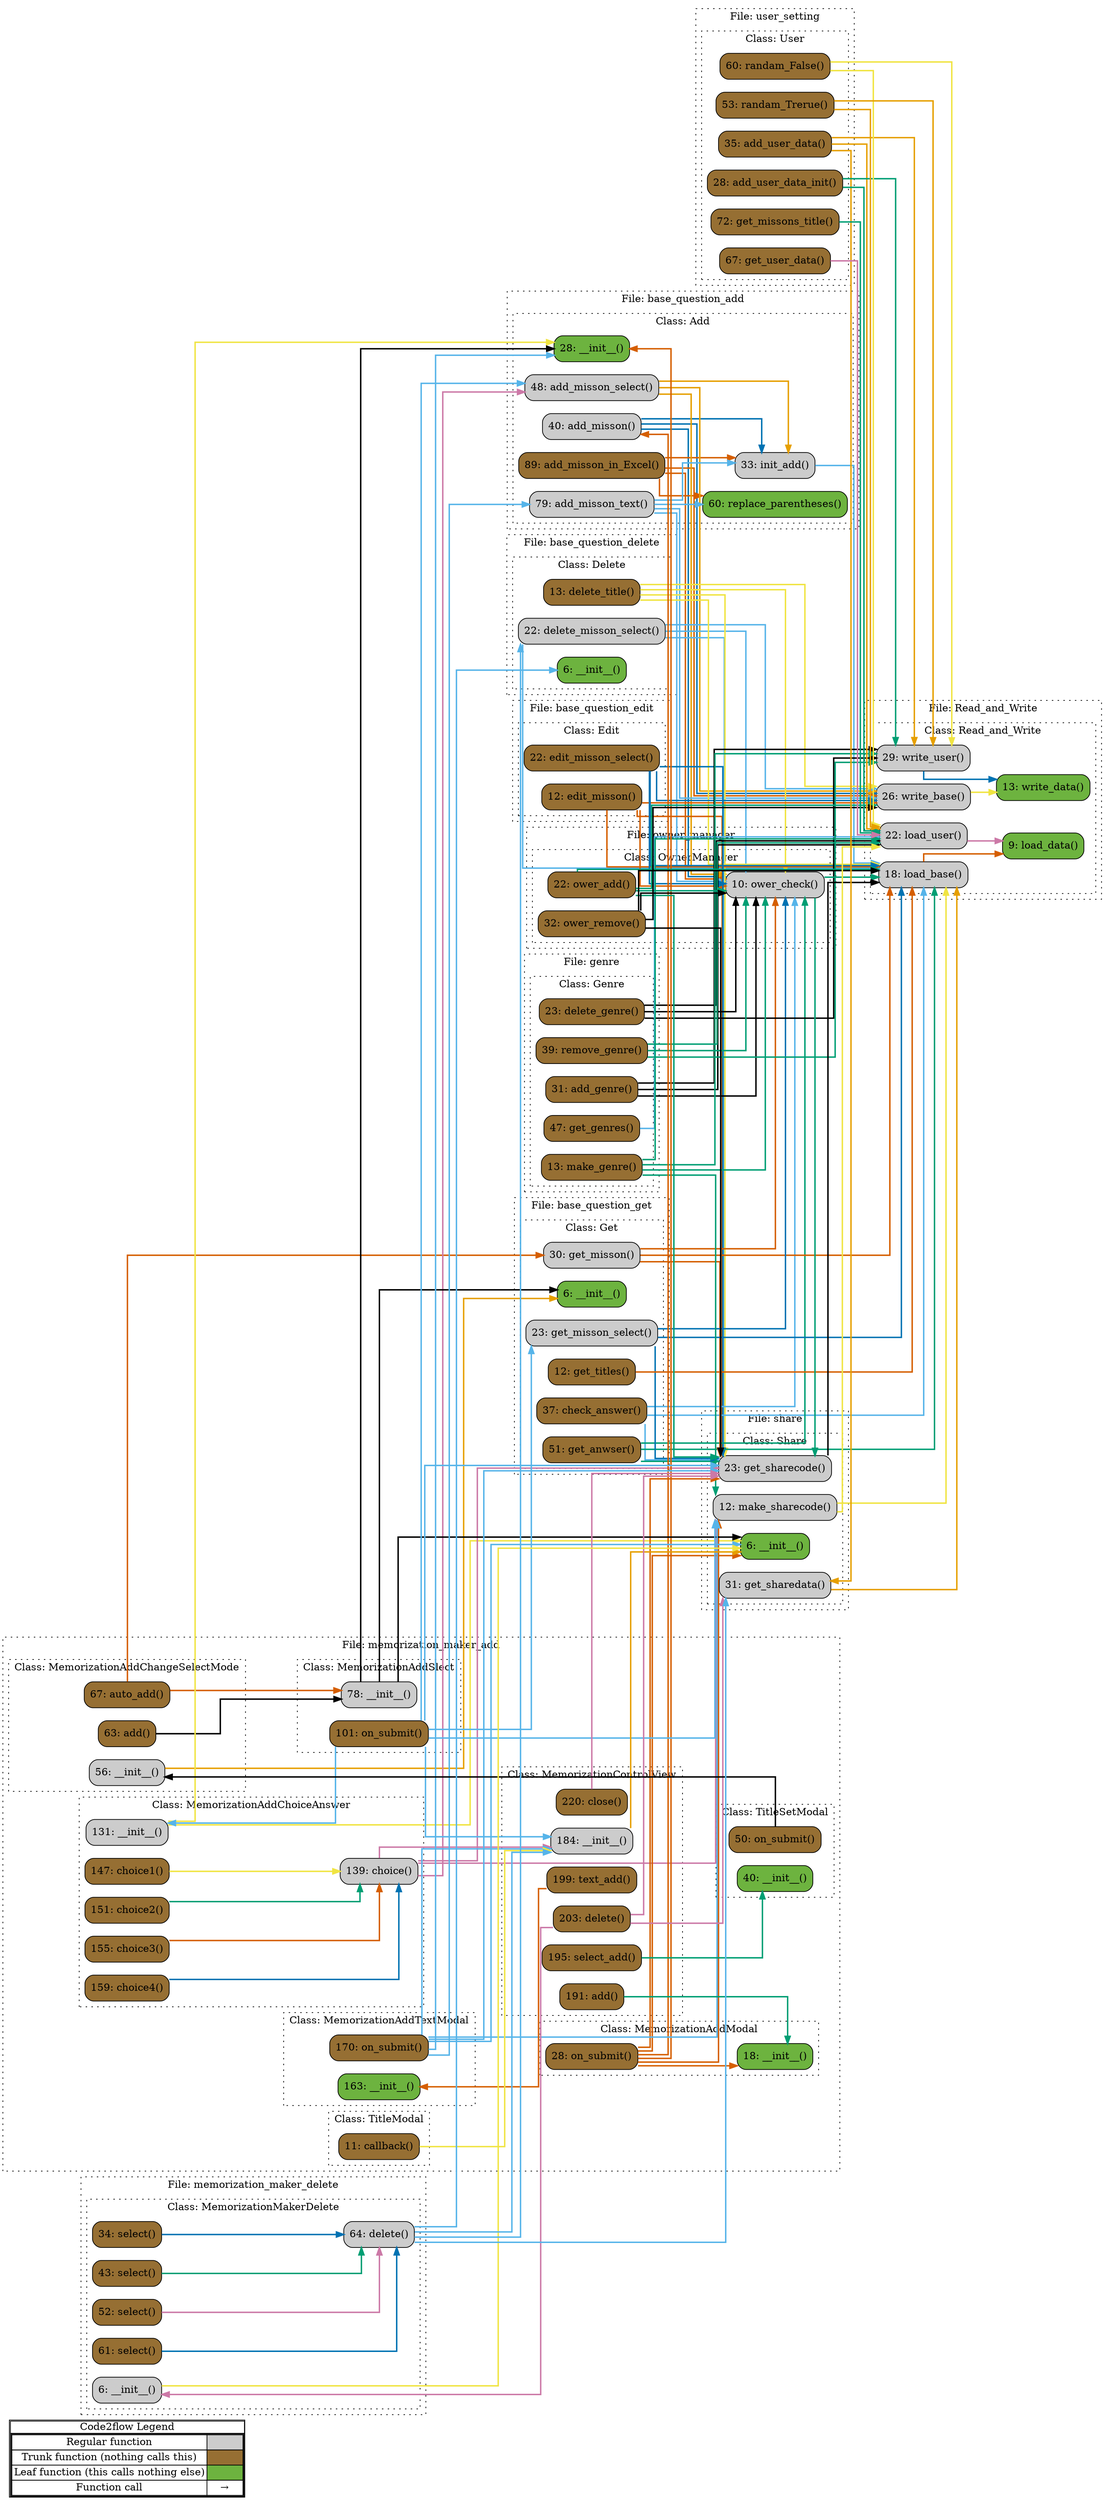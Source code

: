 digraph G {
concentrate=true;
splines="ortho";
rankdir="LR";
subgraph legend{
    rank = min;
    label = "legend";
    Legend [shape=none, margin=0, label = <
        <table cellspacing="0" cellpadding="0" border="1"><tr><td>Code2flow Legend</td></tr><tr><td>
        <table cellspacing="0">
        <tr><td>Regular function</td><td width="50px" bgcolor='#cccccc'></td></tr>
        <tr><td>Trunk function (nothing calls this)</td><td bgcolor='#966F33'></td></tr>
        <tr><td>Leaf function (this calls nothing else)</td><td bgcolor='#6db33f'></td></tr>
        <tr><td>Function call</td><td><font color='black'>&#8594;</font></td></tr>
        </table></td></tr></table>
        >];
}node_cc5aca1e [label="18: load_base()" name="Read_and_Write::Read_and_Write.load_base" shape="rect" style="rounded,filled" fillcolor="#cccccc" ];
node_281f7c7c [label="9: load_data()" name="Read_and_Write::Read_and_Write.load_data" shape="rect" style="rounded,filled" fillcolor="#6db33f" ];
node_c9b97107 [label="22: load_user()" name="Read_and_Write::Read_and_Write.load_user" shape="rect" style="rounded,filled" fillcolor="#cccccc" ];
node_9fb1fec4 [label="26: write_base()" name="Read_and_Write::Read_and_Write.write_base" shape="rect" style="rounded,filled" fillcolor="#cccccc" ];
node_cbc9a3f1 [label="13: write_data()" name="Read_and_Write::Read_and_Write.write_data" shape="rect" style="rounded,filled" fillcolor="#6db33f" ];
node_afbbb76d [label="29: write_user()" name="Read_and_Write::Read_and_Write.write_user" shape="rect" style="rounded,filled" fillcolor="#cccccc" ];
node_d81aa381 [label="28: __init__()" name="base_question_add::Add.__init__" shape="rect" style="rounded,filled" fillcolor="#6db33f" ];
node_df0c6d15 [label="40: add_misson()" name="base_question_add::Add.add_misson" shape="rect" style="rounded,filled" fillcolor="#cccccc" ];
node_56060dc6 [label="89: add_misson_in_Excel()" name="base_question_add::Add.add_misson_in_Excel" shape="rect" style="rounded,filled" fillcolor="#966F33" ];
node_023d1eb9 [label="48: add_misson_select()" name="base_question_add::Add.add_misson_select" shape="rect" style="rounded,filled" fillcolor="#cccccc" ];
node_20e0ecaa [label="79: add_misson_text()" name="base_question_add::Add.add_misson_text" shape="rect" style="rounded,filled" fillcolor="#cccccc" ];
node_26295d72 [label="33: init_add()" name="base_question_add::Add.init_add" shape="rect" style="rounded,filled" fillcolor="#cccccc" ];
node_a51df772 [label="60: replace_parentheses()" name="base_question_add::Add.replace_parentheses" shape="rect" style="rounded,filled" fillcolor="#6db33f" ];
node_a6670637 [label="6: __init__()" name="base_question_delete::Delete.__init__" shape="rect" style="rounded,filled" fillcolor="#6db33f" ];
node_ebf9bfca [label="22: delete_misson_select()" name="base_question_delete::Delete.delete_misson_select" shape="rect" style="rounded,filled" fillcolor="#cccccc" ];
node_9ed71904 [label="13: delete_title()" name="base_question_delete::Delete.delete_title" shape="rect" style="rounded,filled" fillcolor="#966F33" ];
node_98587f0e [label="12: edit_misson()" name="base_question_edit::Edit.edit_misson" shape="rect" style="rounded,filled" fillcolor="#966F33" ];
node_54d49c2d [label="22: edit_misson_select()" name="base_question_edit::Edit.edit_misson_select" shape="rect" style="rounded,filled" fillcolor="#966F33" ];
node_60fd200a [label="6: __init__()" name="base_question_get::Get.__init__" shape="rect" style="rounded,filled" fillcolor="#6db33f" ];
node_05b75022 [label="37: check_answer()" name="base_question_get::Get.check_answer" shape="rect" style="rounded,filled" fillcolor="#966F33" ];
node_f9b40dc3 [label="51: get_anwser()" name="base_question_get::Get.get_anwser" shape="rect" style="rounded,filled" fillcolor="#966F33" ];
node_4dc6c8ee [label="30: get_misson()" name="base_question_get::Get.get_misson" shape="rect" style="rounded,filled" fillcolor="#cccccc" ];
node_736b9d6d [label="23: get_misson_select()" name="base_question_get::Get.get_misson_select" shape="rect" style="rounded,filled" fillcolor="#cccccc" ];
node_c49b24f6 [label="12: get_titles()" name="base_question_get::Get.get_titles" shape="rect" style="rounded,filled" fillcolor="#966F33" ];
node_d7d123e8 [label="31: add_genre()" name="genre::Genre.add_genre" shape="rect" style="rounded,filled" fillcolor="#966F33" ];
node_9bc4a478 [label="23: delete_genre()" name="genre::Genre.delete_genre" shape="rect" style="rounded,filled" fillcolor="#966F33" ];
node_cedbee9a [label="47: get_genres()" name="genre::Genre.get_genres" shape="rect" style="rounded,filled" fillcolor="#966F33" ];
node_2914cddb [label="13: make_genre()" name="genre::Genre.make_genre" shape="rect" style="rounded,filled" fillcolor="#966F33" ];
node_9966410b [label="39: remove_genre()" name="genre::Genre.remove_genre" shape="rect" style="rounded,filled" fillcolor="#966F33" ];
node_097a5cf9 [label="56: __init__()" name="memorization_maker_add::MemorizationAddChangeSelectMode.__init__" shape="rect" style="rounded,filled" fillcolor="#cccccc" ];
node_416f7908 [label="63: add()" name="memorization_maker_add::MemorizationAddChangeSelectMode.add" shape="rect" style="rounded,filled" fillcolor="#966F33" ];
node_9bdb0846 [label="67: auto_add()" name="memorization_maker_add::MemorizationAddChangeSelectMode.auto_add" shape="rect" style="rounded,filled" fillcolor="#966F33" ];
node_5c79d4ec [label="131: __init__()" name="memorization_maker_add::MemorizationAddChoiceAnswer.__init__" shape="rect" style="rounded,filled" fillcolor="#cccccc" ];
node_635cbf57 [label="139: choice()" name="memorization_maker_add::MemorizationAddChoiceAnswer.choice" shape="rect" style="rounded,filled" fillcolor="#cccccc" ];
node_bd13f844 [label="147: choice1()" name="memorization_maker_add::MemorizationAddChoiceAnswer.choice1" shape="rect" style="rounded,filled" fillcolor="#966F33" ];
node_21bc49fb [label="151: choice2()" name="memorization_maker_add::MemorizationAddChoiceAnswer.choice2" shape="rect" style="rounded,filled" fillcolor="#966F33" ];
node_139b85fe [label="155: choice3()" name="memorization_maker_add::MemorizationAddChoiceAnswer.choice3" shape="rect" style="rounded,filled" fillcolor="#966F33" ];
node_02c06885 [label="159: choice4()" name="memorization_maker_add::MemorizationAddChoiceAnswer.choice4" shape="rect" style="rounded,filled" fillcolor="#966F33" ];
node_7fbb40a5 [label="18: __init__()" name="memorization_maker_add::MemorizationAddModal.__init__" shape="rect" style="rounded,filled" fillcolor="#6db33f" ];
node_fa7ff75e [label="28: on_submit()" name="memorization_maker_add::MemorizationAddModal.on_submit" shape="rect" style="rounded,filled" fillcolor="#966F33" ];
node_39890100 [label="78: __init__()" name="memorization_maker_add::MemorizationAddSlect.__init__" shape="rect" style="rounded,filled" fillcolor="#cccccc" ];
node_559c2832 [label="101: on_submit()" name="memorization_maker_add::MemorizationAddSlect.on_submit" shape="rect" style="rounded,filled" fillcolor="#966F33" ];
node_d07d101f [label="163: __init__()" name="memorization_maker_add::MemorizationAddTextModal.__init__" shape="rect" style="rounded,filled" fillcolor="#6db33f" ];
node_f37d3e02 [label="170: on_submit()" name="memorization_maker_add::MemorizationAddTextModal.on_submit" shape="rect" style="rounded,filled" fillcolor="#966F33" ];
node_bea79f79 [label="184: __init__()" name="memorization_maker_add::MemorizationControlView.__init__" shape="rect" style="rounded,filled" fillcolor="#cccccc" ];
node_3716e93b [label="191: add()" name="memorization_maker_add::MemorizationControlView.add" shape="rect" style="rounded,filled" fillcolor="#966F33" ];
node_e588ece7 [label="220: close()" name="memorization_maker_add::MemorizationControlView.close" shape="rect" style="rounded,filled" fillcolor="#966F33" ];
node_7e3c7e97 [label="203: delete()" name="memorization_maker_add::MemorizationControlView.delete" shape="rect" style="rounded,filled" fillcolor="#966F33" ];
node_820b3673 [label="195: select_add()" name="memorization_maker_add::MemorizationControlView.select_add" shape="rect" style="rounded,filled" fillcolor="#966F33" ];
node_8b120066 [label="199: text_add()" name="memorization_maker_add::MemorizationControlView.text_add" shape="rect" style="rounded,filled" fillcolor="#966F33" ];
node_37800394 [label="11: callback()" name="memorization_maker_add::TitleModal.callback" shape="rect" style="rounded,filled" fillcolor="#966F33" ];
node_d2ad704e [label="40: __init__()" name="memorization_maker_add::TitleSetModal.__init__" shape="rect" style="rounded,filled" fillcolor="#6db33f" ];
node_4262d3a0 [label="50: on_submit()" name="memorization_maker_add::TitleSetModal.on_submit" shape="rect" style="rounded,filled" fillcolor="#966F33" ];
node_0f6e66c4 [label="6: __init__()" name="memorization_maker_delete::MemorizationMakerDelete.__init__" shape="rect" style="rounded,filled" fillcolor="#cccccc" ];
node_cc3d0f0a [label="64: delete()" name="memorization_maker_delete::MemorizationMakerDelete.delete" shape="rect" style="rounded,filled" fillcolor="#cccccc" ];
node_adaa862d [label="34: select()" name="memorization_maker_delete::MemorizationMakerDelete.select" shape="rect" style="rounded,filled" fillcolor="#966F33" ];
node_3aeed22b [label="43: select()" name="memorization_maker_delete::MemorizationMakerDelete.select" shape="rect" style="rounded,filled" fillcolor="#966F33" ];
node_7229c72f [label="52: select()" name="memorization_maker_delete::MemorizationMakerDelete.select" shape="rect" style="rounded,filled" fillcolor="#966F33" ];
node_5b78e125 [label="61: select()" name="memorization_maker_delete::MemorizationMakerDelete.select" shape="rect" style="rounded,filled" fillcolor="#966F33" ];
node_060115f3 [label="22: ower_add()" name="owner_manager::OwnerManager.ower_add" shape="rect" style="rounded,filled" fillcolor="#966F33" ];
node_de5a5333 [label="10: ower_check()" name="owner_manager::OwnerManager.ower_check" shape="rect" style="rounded,filled" fillcolor="#cccccc" ];
node_6f778180 [label="32: ower_remove()" name="owner_manager::OwnerManager.ower_remove" shape="rect" style="rounded,filled" fillcolor="#966F33" ];
node_6c554424 [label="6: __init__()" name="share::Share.__init__" shape="rect" style="rounded,filled" fillcolor="#6db33f" ];
node_c3a31150 [label="23: get_sharecode()" name="share::Share.get_sharecode" shape="rect" style="rounded,filled" fillcolor="#cccccc" ];
node_0b723f61 [label="31: get_sharedata()" name="share::Share.get_sharedata" shape="rect" style="rounded,filled" fillcolor="#cccccc" ];
node_284b01bc [label="12: make_sharecode()" name="share::Share.make_sharecode" shape="rect" style="rounded,filled" fillcolor="#cccccc" ];
node_c77c8339 [label="35: add_user_data()" name="user_setting::User.add_user_data" shape="rect" style="rounded,filled" fillcolor="#966F33" ];
node_42ea611b [label="28: add_user_data_init()" name="user_setting::User.add_user_data_init" shape="rect" style="rounded,filled" fillcolor="#966F33" ];
node_ef23e68b [label="72: get_missons_title()" name="user_setting::User.get_missons_title" shape="rect" style="rounded,filled" fillcolor="#966F33" ];
node_cb75ed8f [label="67: get_user_data()" name="user_setting::User.get_user_data" shape="rect" style="rounded,filled" fillcolor="#966F33" ];
node_f70d86bc [label="60: randam_False()" name="user_setting::User.randam_False" shape="rect" style="rounded,filled" fillcolor="#966F33" ];
node_0230c691 [label="53: randam_Trerue()" name="user_setting::User.randam_Trerue" shape="rect" style="rounded,filled" fillcolor="#966F33" ];
node_cc5aca1e -> node_281f7c7c [color="#D55E00" penwidth="2"];
node_c9b97107 -> node_281f7c7c [color="#CC79A7" penwidth="2"];
node_9fb1fec4 -> node_cbc9a3f1 [color="#F0E442" penwidth="2"];
node_afbbb76d -> node_cbc9a3f1 [color="#0072B2" penwidth="2"];
node_df0c6d15 -> node_9fb1fec4 [color="#0072B2" penwidth="2"];
node_df0c6d15 -> node_26295d72 [color="#0072B2" penwidth="2"];
node_df0c6d15 -> node_de5a5333 [color="#0072B2" penwidth="2"];
node_56060dc6 -> node_9fb1fec4 [color="#D55E00" penwidth="2"];
node_56060dc6 -> node_26295d72 [color="#D55E00" penwidth="2"];
node_56060dc6 -> node_a51df772 [color="#D55E00" penwidth="2"];
node_56060dc6 -> node_de5a5333 [color="#D55E00" penwidth="2"];
node_023d1eb9 -> node_9fb1fec4 [color="#E69F00" penwidth="2"];
node_023d1eb9 -> node_9fb1fec4 [color="#E69F00" penwidth="2"];
node_023d1eb9 -> node_26295d72 [color="#E69F00" penwidth="2"];
node_023d1eb9 -> node_de5a5333 [color="#E69F00" penwidth="2"];
node_20e0ecaa -> node_9fb1fec4 [color="#56B4E9" penwidth="2"];
node_20e0ecaa -> node_26295d72 [color="#56B4E9" penwidth="2"];
node_20e0ecaa -> node_a51df772 [color="#56B4E9" penwidth="2"];
node_20e0ecaa -> node_de5a5333 [color="#56B4E9" penwidth="2"];
node_26295d72 -> node_cc5aca1e [color="#56B4E9" penwidth="2"];
node_ebf9bfca -> node_cc5aca1e [color="#56B4E9" penwidth="2"];
node_ebf9bfca -> node_9fb1fec4 [color="#56B4E9" penwidth="2"];
node_ebf9bfca -> node_de5a5333 [color="#56B4E9" penwidth="2"];
node_ebf9bfca -> node_c3a31150 [color="#56B4E9" penwidth="2"];
node_9ed71904 -> node_cc5aca1e [color="#F0E442" penwidth="2"];
node_9ed71904 -> node_9fb1fec4 [color="#F0E442" penwidth="2"];
node_9ed71904 -> node_de5a5333 [color="#F0E442" penwidth="2"];
node_9ed71904 -> node_c3a31150 [color="#F0E442" penwidth="2"];
node_98587f0e -> node_cc5aca1e [color="#D55E00" penwidth="2"];
node_98587f0e -> node_9fb1fec4 [color="#D55E00" penwidth="2"];
node_98587f0e -> node_de5a5333 [color="#D55E00" penwidth="2"];
node_98587f0e -> node_c3a31150 [color="#D55E00" penwidth="2"];
node_54d49c2d -> node_cc5aca1e [color="#0072B2" penwidth="2"];
node_54d49c2d -> node_9fb1fec4 [color="#0072B2" penwidth="2"];
node_54d49c2d -> node_de5a5333 [color="#0072B2" penwidth="2"];
node_54d49c2d -> node_c3a31150 [color="#0072B2" penwidth="2"];
node_05b75022 -> node_cc5aca1e [color="#56B4E9" penwidth="2"];
node_05b75022 -> node_de5a5333 [color="#56B4E9" penwidth="2"];
node_05b75022 -> node_c3a31150 [color="#56B4E9" penwidth="2"];
node_f9b40dc3 -> node_cc5aca1e [color="#009E73" penwidth="2"];
node_f9b40dc3 -> node_de5a5333 [color="#009E73" penwidth="2"];
node_f9b40dc3 -> node_c3a31150 [color="#009E73" penwidth="2"];
node_4dc6c8ee -> node_cc5aca1e [color="#D55E00" penwidth="2"];
node_4dc6c8ee -> node_de5a5333 [color="#D55E00" penwidth="2"];
node_4dc6c8ee -> node_c3a31150 [color="#D55E00" penwidth="2"];
node_736b9d6d -> node_cc5aca1e [color="#0072B2" penwidth="2"];
node_736b9d6d -> node_de5a5333 [color="#0072B2" penwidth="2"];
node_736b9d6d -> node_c3a31150 [color="#0072B2" penwidth="2"];
node_c49b24f6 -> node_cc5aca1e [color="#D55E00" penwidth="2"];
node_d7d123e8 -> node_c9b97107 [color="#000000" penwidth="2"];
node_d7d123e8 -> node_afbbb76d [color="#000000" penwidth="2"];
node_d7d123e8 -> node_de5a5333 [color="#000000" penwidth="2"];
node_9bc4a478 -> node_c9b97107 [color="#000000" penwidth="2"];
node_9bc4a478 -> node_afbbb76d [color="#000000" penwidth="2"];
node_9bc4a478 -> node_de5a5333 [color="#000000" penwidth="2"];
node_cedbee9a -> node_c9b97107 [color="#56B4E9" penwidth="2"];
node_2914cddb -> node_c9b97107 [color="#009E73" penwidth="2"];
node_2914cddb -> node_afbbb76d [color="#009E73" penwidth="2"];
node_2914cddb -> node_de5a5333 [color="#009E73" penwidth="2"];
node_2914cddb -> node_284b01bc [color="#009E73" penwidth="2"];
node_2914cddb -> node_284b01bc [color="#009E73" penwidth="2"];
node_9966410b -> node_c9b97107 [color="#009E73" penwidth="2"];
node_9966410b -> node_afbbb76d [color="#009E73" penwidth="2"];
node_9966410b -> node_de5a5333 [color="#009E73" penwidth="2"];
node_097a5cf9 -> node_60fd200a [color="#E69F00" penwidth="2"];
node_416f7908 -> node_39890100 [color="#000000" penwidth="2"];
node_9bdb0846 -> node_4dc6c8ee [color="#D55E00" penwidth="2"];
node_9bdb0846 -> node_39890100 [color="#D55E00" penwidth="2"];
node_5c79d4ec -> node_d81aa381 [color="#F0E442" penwidth="2"];
node_5c79d4ec -> node_6c554424 [color="#F0E442" penwidth="2"];
node_635cbf57 -> node_023d1eb9 [color="#CC79A7" penwidth="2"];
node_635cbf57 -> node_bea79f79 [color="#CC79A7" penwidth="2"];
node_635cbf57 -> node_c3a31150 [color="#CC79A7" penwidth="2"];
node_635cbf57 -> node_284b01bc [color="#CC79A7" penwidth="2"];
node_bd13f844 -> node_635cbf57 [color="#F0E442" penwidth="2"];
node_21bc49fb -> node_635cbf57 [color="#009E73" penwidth="2"];
node_139b85fe -> node_635cbf57 [color="#D55E00" penwidth="2"];
node_02c06885 -> node_635cbf57 [color="#0072B2" penwidth="2"];
node_fa7ff75e -> node_d81aa381 [color="#D55E00" penwidth="2"];
node_fa7ff75e -> node_df0c6d15 [color="#D55E00" penwidth="2"];
node_fa7ff75e -> node_7fbb40a5 [color="#D55E00" penwidth="2"];
node_fa7ff75e -> node_6c554424 [color="#D55E00" penwidth="2"];
node_fa7ff75e -> node_c3a31150 [color="#D55E00" penwidth="2"];
node_fa7ff75e -> node_284b01bc [color="#D55E00" penwidth="2"];
node_39890100 -> node_d81aa381 [color="#000000" penwidth="2"];
node_39890100 -> node_60fd200a [color="#000000" penwidth="2"];
node_39890100 -> node_6c554424 [color="#000000" penwidth="2"];
node_559c2832 -> node_023d1eb9 [color="#56B4E9" penwidth="2"];
node_559c2832 -> node_736b9d6d [color="#56B4E9" penwidth="2"];
node_559c2832 -> node_5c79d4ec [color="#56B4E9" penwidth="2"];
node_559c2832 -> node_bea79f79 [color="#56B4E9" penwidth="2"];
node_559c2832 -> node_c3a31150 [color="#56B4E9" penwidth="2"];
node_559c2832 -> node_284b01bc [color="#56B4E9" penwidth="2"];
node_f37d3e02 -> node_d81aa381 [color="#56B4E9" penwidth="2"];
node_f37d3e02 -> node_20e0ecaa [color="#56B4E9" penwidth="2"];
node_f37d3e02 -> node_bea79f79 [color="#56B4E9" penwidth="2"];
node_f37d3e02 -> node_bea79f79 [color="#56B4E9" penwidth="2"];
node_f37d3e02 -> node_6c554424 [color="#56B4E9" penwidth="2"];
node_f37d3e02 -> node_c3a31150 [color="#56B4E9" penwidth="2"];
node_f37d3e02 -> node_284b01bc [color="#56B4E9" penwidth="2"];
node_bea79f79 -> node_6c554424 [color="#E69F00" penwidth="2"];
node_3716e93b -> node_7fbb40a5 [color="#009E73" penwidth="2"];
node_e588ece7 -> node_c3a31150 [color="#CC79A7" penwidth="2"];
node_7e3c7e97 -> node_0f6e66c4 [color="#CC79A7" penwidth="2"];
node_7e3c7e97 -> node_c3a31150 [color="#CC79A7" penwidth="2"];
node_7e3c7e97 -> node_0b723f61 [color="#CC79A7" penwidth="2"];
node_820b3673 -> node_d2ad704e [color="#009E73" penwidth="2"];
node_8b120066 -> node_d07d101f [color="#D55E00" penwidth="2"];
node_37800394 -> node_bea79f79 [color="#F0E442" penwidth="2"];
node_4262d3a0 -> node_097a5cf9 [color="#000000" penwidth="2"];
node_0f6e66c4 -> node_6c554424 [color="#F0E442" penwidth="2"];
node_cc3d0f0a -> node_a6670637 [color="#56B4E9" penwidth="2"];
node_cc3d0f0a -> node_ebf9bfca [color="#56B4E9" penwidth="2"];
node_cc3d0f0a -> node_bea79f79 [color="#56B4E9" penwidth="2"];
node_cc3d0f0a -> node_0b723f61 [color="#56B4E9" penwidth="2"];
node_adaa862d -> node_cc3d0f0a [color="#0072B2" penwidth="2"];
node_3aeed22b -> node_cc3d0f0a [color="#009E73" penwidth="2"];
node_7229c72f -> node_cc3d0f0a [color="#CC79A7" penwidth="2"];
node_5b78e125 -> node_cc3d0f0a [color="#0072B2" penwidth="2"];
node_060115f3 -> node_cc5aca1e [color="#009E73" penwidth="2"];
node_060115f3 -> node_9fb1fec4 [color="#009E73" penwidth="2"];
node_060115f3 -> node_de5a5333 [color="#009E73" penwidth="2"];
node_060115f3 -> node_c3a31150 [color="#009E73" penwidth="2"];
node_de5a5333 -> node_cc5aca1e [color="#009E73" penwidth="2"];
node_de5a5333 -> node_c3a31150 [color="#009E73" penwidth="2"];
node_6f778180 -> node_cc5aca1e [color="#000000" penwidth="2"];
node_6f778180 -> node_9fb1fec4 [color="#000000" penwidth="2"];
node_6f778180 -> node_de5a5333 [color="#000000" penwidth="2"];
node_6f778180 -> node_c3a31150 [color="#000000" penwidth="2"];
node_c3a31150 -> node_cc5aca1e [color="#000000" penwidth="2"];
node_c3a31150 -> node_de5a5333 [color="#000000" penwidth="2"];
node_0b723f61 -> node_cc5aca1e [color="#E69F00" penwidth="2"];
node_284b01bc -> node_cc5aca1e [color="#F0E442" penwidth="2"];
node_284b01bc -> node_c9b97107 [color="#F0E442" penwidth="2"];
node_c77c8339 -> node_c9b97107 [color="#E69F00" penwidth="2"];
node_c77c8339 -> node_afbbb76d [color="#E69F00" penwidth="2"];
node_c77c8339 -> node_0b723f61 [color="#E69F00" penwidth="2"];
node_42ea611b -> node_c9b97107 [color="#009E73" penwidth="2"];
node_42ea611b -> node_afbbb76d [color="#009E73" penwidth="2"];
node_ef23e68b -> node_c9b97107 [color="#009E73" penwidth="2"];
node_cb75ed8f -> node_c9b97107 [color="#CC79A7" penwidth="2"];
node_f70d86bc -> node_c9b97107 [color="#F0E442" penwidth="2"];
node_f70d86bc -> node_afbbb76d [color="#F0E442" penwidth="2"];
node_0230c691 -> node_c9b97107 [color="#E69F00" penwidth="2"];
node_0230c691 -> node_afbbb76d [color="#E69F00" penwidth="2"];
subgraph cluster_3eb02848 {
    label="File: Read_and_Write";
    name="Read_and_Write";
    style="filled";
    graph[style=dotted];
    subgraph cluster_ce0db8f4 {
        node_281f7c7c node_cbc9a3f1 node_cc5aca1e node_c9b97107 node_9fb1fec4 node_afbbb76d;
        label="Class: Read_and_Write";
        name="Read_and_Write";
        style="filled";
        graph[style=dotted];
    };
};
subgraph cluster_3dee9dd4 {
    label="File: base_question_add";
    name="base_question_add";
    style="filled";
    graph[style=dotted];
    subgraph cluster_00305dbd {
        node_d81aa381 node_26295d72 node_df0c6d15 node_023d1eb9 node_a51df772 node_20e0ecaa node_56060dc6;
        label="Class: Add";
        name="Add";
        style="filled";
        graph[style=dotted];
    };
};
subgraph cluster_e556b996 {
    label="File: base_question_delete";
    name="base_question_delete";
    style="filled";
    graph[style=dotted];
    subgraph cluster_71a748ba {
        node_a6670637 node_9ed71904 node_ebf9bfca;
        label="Class: Delete";
        name="Delete";
        style="filled";
        graph[style=dotted];
    };
};
subgraph cluster_8c3e65cc {
    label="File: base_question_edit";
    name="base_question_edit";
    style="filled";
    graph[style=dotted];
    subgraph cluster_d64964a5 {
        node_98587f0e node_54d49c2d;
        label="Class: Edit";
        name="Edit";
        style="filled";
        graph[style=dotted];
    };
};
subgraph cluster_324a30ed {
    label="File: base_question_get";
    name="base_question_get";
    style="filled";
    graph[style=dotted];
    subgraph cluster_45579ed5 {
        node_60fd200a node_c49b24f6 node_736b9d6d node_4dc6c8ee node_05b75022 node_f9b40dc3;
        label="Class: Get";
        name="Get";
        style="filled";
        graph[style=dotted];
    };
};
subgraph cluster_4daa38e4 {
    label="File: genre";
    name="genre";
    style="filled";
    graph[style=dotted];
    subgraph cluster_55c7c850 {
        node_2914cddb node_9bc4a478 node_d7d123e8 node_9966410b node_cedbee9a;
        label="Class: Genre";
        name="Genre";
        style="filled";
        graph[style=dotted];
    };
};
subgraph cluster_e2689eeb {
    label="File: memorization_maker_add";
    name="memorization_maker_add";
    style="filled";
    graph[style=dotted];
    subgraph cluster_e0c5dbea {
        node_37800394;
        label="Class: TitleModal";
        name="TitleModal";
        style="filled";
        graph[style=dotted];
    };
    subgraph cluster_8526c78c {
        node_7fbb40a5 node_fa7ff75e;
        label="Class: MemorizationAddModal";
        name="MemorizationAddModal";
        style="filled";
        graph[style=dotted];
    };
    subgraph cluster_c5c57288 {
        node_d2ad704e node_4262d3a0;
        label="Class: TitleSetModal";
        name="TitleSetModal";
        style="filled";
        graph[style=dotted];
    };
    subgraph cluster_634a8c47 {
        node_097a5cf9 node_416f7908 node_9bdb0846;
        label="Class: MemorizationAddChangeSelectMode";
        name="MemorizationAddChangeSelectMode";
        style="filled";
        graph[style=dotted];
    };
    subgraph cluster_6f42ba60 {
        node_39890100 node_559c2832;
        label="Class: MemorizationAddSlect";
        name="MemorizationAddSlect";
        style="filled";
        graph[style=dotted];
    };
    subgraph cluster_0a5637f0 {
        node_5c79d4ec node_635cbf57 node_bd13f844 node_21bc49fb node_139b85fe node_02c06885;
        label="Class: MemorizationAddChoiceAnswer";
        name="MemorizationAddChoiceAnswer";
        style="filled";
        graph[style=dotted];
    };
    subgraph cluster_a96361ac {
        node_d07d101f node_f37d3e02;
        label="Class: MemorizationAddTextModal";
        name="MemorizationAddTextModal";
        style="filled";
        graph[style=dotted];
    };
    subgraph cluster_678a19a9 {
        node_bea79f79 node_3716e93b node_820b3673 node_8b120066 node_7e3c7e97 node_e588ece7;
        label="Class: MemorizationControlView";
        name="MemorizationControlView";
        style="filled";
        graph[style=dotted];
    };
};
subgraph cluster_02985c8e {
    label="File: memorization_maker_delete";
    name="memorization_maker_delete";
    style="filled";
    graph[style=dotted];
    subgraph cluster_b3a2c435 {
        node_0f6e66c4 node_adaa862d node_3aeed22b node_7229c72f node_5b78e125 node_cc3d0f0a;
        label="Class: MemorizationMakerDelete";
        name="MemorizationMakerDelete";
        style="filled";
        graph[style=dotted];
    };
};
subgraph cluster_8f61e3f9 {
    label="File: owner_manager";
    name="owner_manager";
    style="filled";
    graph[style=dotted];
    subgraph cluster_be181769 {
        node_de5a5333 node_060115f3 node_6f778180;
        label="Class: OwnerManager";
        name="OwnerManager";
        style="filled";
        graph[style=dotted];
    };
};
subgraph cluster_e80f8495 {
    label="File: share";
    name="share";
    style="filled";
    graph[style=dotted];
    subgraph cluster_daa85dfa {
        node_6c554424 node_284b01bc node_c3a31150 node_0b723f61;
        label="Class: Share";
        name="Share";
        style="filled";
        graph[style=dotted];
    };
};
subgraph cluster_99b9a7a5 {
    label="File: user_setting";
    name="user_setting";
    style="filled";
    graph[style=dotted];
    subgraph cluster_de1af982 {
        node_42ea611b node_c77c8339 node_0230c691 node_f70d86bc node_cb75ed8f node_ef23e68b;
        label="Class: User";
        name="User";
        style="filled";
        graph[style=dotted];
    };
};
}
